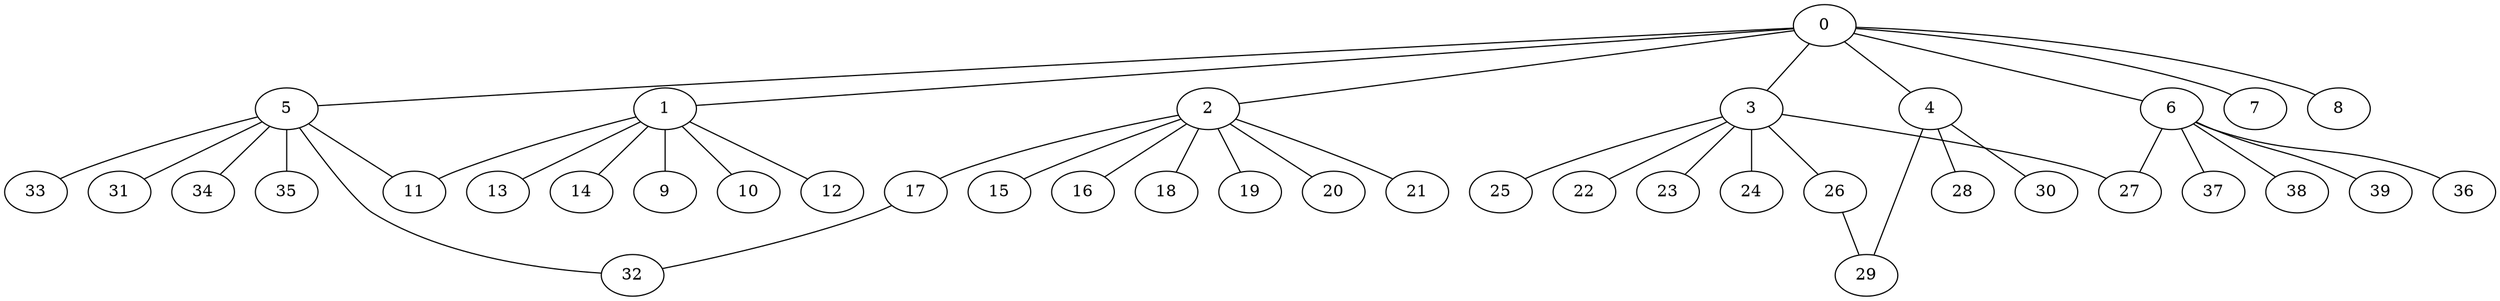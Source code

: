
graph graphname {
    0 -- 1
0 -- 2
0 -- 3
0 -- 4
0 -- 5
0 -- 6
0 -- 7
0 -- 8
1 -- 9
1 -- 10
1 -- 11
1 -- 12
1 -- 13
1 -- 14
2 -- 15
2 -- 16
2 -- 17
2 -- 18
2 -- 19
2 -- 20
2 -- 21
3 -- 22
3 -- 23
3 -- 24
3 -- 25
3 -- 26
3 -- 27
4 -- 28
4 -- 29
4 -- 30
5 -- 32
5 -- 34
5 -- 35
5 -- 33
5 -- 31
5 -- 11
6 -- 36
6 -- 37
6 -- 38
6 -- 39
6 -- 27
17 -- 32
26 -- 29

}
